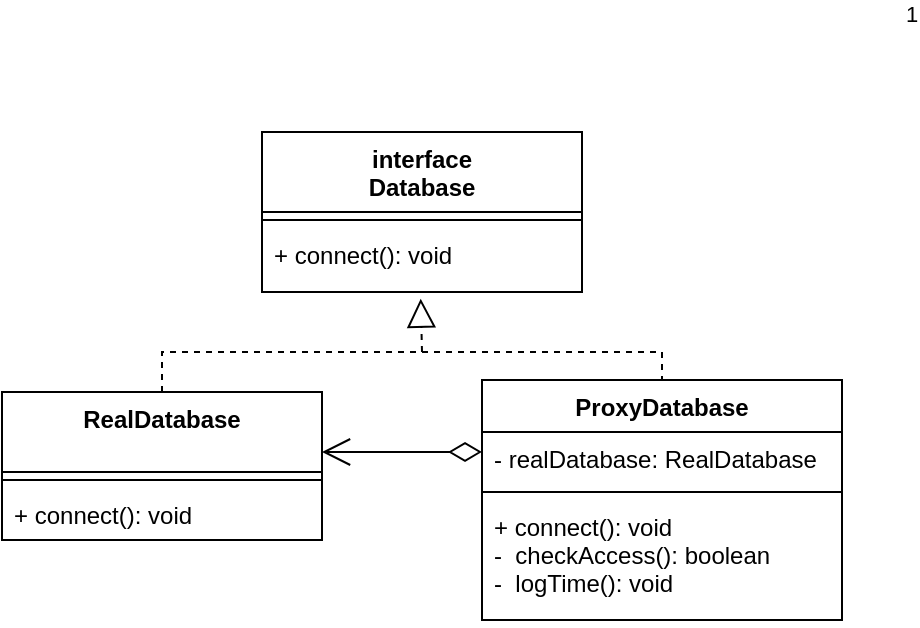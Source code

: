 <mxfile version="20.5.1" type="device"><diagram id="bew0-MUrdSmcqB1JRPaL" name="Страница 1"><mxGraphModel dx="704" dy="611" grid="1" gridSize="10" guides="1" tooltips="1" connect="1" arrows="1" fold="1" page="1" pageScale="1" pageWidth="413" pageHeight="291" math="0" shadow="0"><root><mxCell id="0"/><mxCell id="1" parent="0"/><mxCell id="3nOUOw_pakpiP4RcnFFB-1" value="interface&#10;Database" style="swimlane;fontStyle=1;align=center;verticalAlign=top;childLayout=stackLayout;horizontal=1;startSize=40;horizontalStack=0;resizeParent=1;resizeParentMax=0;resizeLast=0;collapsible=1;marginBottom=0;" vertex="1" parent="1"><mxGeometry x="710" y="120" width="160" height="80" as="geometry"/></mxCell><mxCell id="3nOUOw_pakpiP4RcnFFB-3" value="" style="line;strokeWidth=1;fillColor=none;align=left;verticalAlign=middle;spacingTop=-1;spacingLeft=3;spacingRight=3;rotatable=0;labelPosition=right;points=[];portConstraint=eastwest;strokeColor=inherit;" vertex="1" parent="3nOUOw_pakpiP4RcnFFB-1"><mxGeometry y="40" width="160" height="8" as="geometry"/></mxCell><mxCell id="3nOUOw_pakpiP4RcnFFB-4" value="+ connect(): void" style="text;strokeColor=none;fillColor=none;align=left;verticalAlign=top;spacingLeft=4;spacingRight=4;overflow=hidden;rotatable=0;points=[[0,0.5],[1,0.5]];portConstraint=eastwest;" vertex="1" parent="3nOUOw_pakpiP4RcnFFB-1"><mxGeometry y="48" width="160" height="32" as="geometry"/></mxCell><mxCell id="3nOUOw_pakpiP4RcnFFB-9" value="RealDatabase" style="swimlane;fontStyle=1;align=center;verticalAlign=top;childLayout=stackLayout;horizontal=1;startSize=40;horizontalStack=0;resizeParent=1;resizeParentMax=0;resizeLast=0;collapsible=1;marginBottom=0;" vertex="1" parent="1"><mxGeometry x="580" y="250" width="160" height="74" as="geometry"/></mxCell><mxCell id="3nOUOw_pakpiP4RcnFFB-10" value="" style="line;strokeWidth=1;fillColor=none;align=left;verticalAlign=middle;spacingTop=-1;spacingLeft=3;spacingRight=3;rotatable=0;labelPosition=right;points=[];portConstraint=eastwest;strokeColor=inherit;" vertex="1" parent="3nOUOw_pakpiP4RcnFFB-9"><mxGeometry y="40" width="160" height="8" as="geometry"/></mxCell><mxCell id="3nOUOw_pakpiP4RcnFFB-11" value="+ connect(): void" style="text;strokeColor=none;fillColor=none;align=left;verticalAlign=top;spacingLeft=4;spacingRight=4;overflow=hidden;rotatable=0;points=[[0,0.5],[1,0.5]];portConstraint=eastwest;" vertex="1" parent="3nOUOw_pakpiP4RcnFFB-9"><mxGeometry y="48" width="160" height="26" as="geometry"/></mxCell><mxCell id="3nOUOw_pakpiP4RcnFFB-12" value="ProxyDatabase" style="swimlane;fontStyle=1;align=center;verticalAlign=top;childLayout=stackLayout;horizontal=1;startSize=26;horizontalStack=0;resizeParent=1;resizeParentMax=0;resizeLast=0;collapsible=1;marginBottom=0;" vertex="1" parent="1"><mxGeometry x="820" y="244" width="180" height="120" as="geometry"/></mxCell><mxCell id="3nOUOw_pakpiP4RcnFFB-13" value="- realDatabase: RealDatabase" style="text;strokeColor=none;fillColor=none;align=left;verticalAlign=top;spacingLeft=4;spacingRight=4;overflow=hidden;rotatable=0;points=[[0,0.5],[1,0.5]];portConstraint=eastwest;" vertex="1" parent="3nOUOw_pakpiP4RcnFFB-12"><mxGeometry y="26" width="180" height="26" as="geometry"/></mxCell><mxCell id="3nOUOw_pakpiP4RcnFFB-14" value="" style="line;strokeWidth=1;fillColor=none;align=left;verticalAlign=middle;spacingTop=-1;spacingLeft=3;spacingRight=3;rotatable=0;labelPosition=right;points=[];portConstraint=eastwest;strokeColor=inherit;" vertex="1" parent="3nOUOw_pakpiP4RcnFFB-12"><mxGeometry y="52" width="180" height="8" as="geometry"/></mxCell><mxCell id="3nOUOw_pakpiP4RcnFFB-15" value="+ connect(): void&#10;-  checkAccess(): boolean&#10;-  logTime(): void" style="text;strokeColor=none;fillColor=none;align=left;verticalAlign=top;spacingLeft=4;spacingRight=4;overflow=hidden;rotatable=0;points=[[0,0.5],[1,0.5]];portConstraint=eastwest;" vertex="1" parent="3nOUOw_pakpiP4RcnFFB-12"><mxGeometry y="60" width="180" height="60" as="geometry"/></mxCell><mxCell id="3nOUOw_pakpiP4RcnFFB-16" value="" style="endArrow=block;dashed=1;endFill=0;endSize=12;html=1;rounded=0;exitX=0.5;exitY=0;exitDx=0;exitDy=0;entryX=0.496;entryY=1.104;entryDx=0;entryDy=0;entryPerimeter=0;" edge="1" parent="1" source="3nOUOw_pakpiP4RcnFFB-9" target="3nOUOw_pakpiP4RcnFFB-4"><mxGeometry width="160" relative="1" as="geometry"><mxPoint x="710" y="320" as="sourcePoint"/><mxPoint x="790" y="220" as="targetPoint"/><Array as="points"><mxPoint x="660" y="230"/><mxPoint x="790" y="230"/></Array></mxGeometry></mxCell><mxCell id="3nOUOw_pakpiP4RcnFFB-17" value="" style="endArrow=none;dashed=1;html=1;rounded=0;entryX=0.5;entryY=0;entryDx=0;entryDy=0;" edge="1" parent="1" target="3nOUOw_pakpiP4RcnFFB-12"><mxGeometry width="50" height="50" relative="1" as="geometry"><mxPoint x="790" y="230" as="sourcePoint"/><mxPoint x="810" y="300" as="targetPoint"/><Array as="points"><mxPoint x="910" y="230"/></Array></mxGeometry></mxCell><mxCell id="3nOUOw_pakpiP4RcnFFB-18" value="1" style="endArrow=open;html=1;endSize=12;startArrow=diamondThin;startSize=14;startFill=0;edgeStyle=orthogonalEdgeStyle;align=left;verticalAlign=bottom;rounded=0;" edge="1" parent="1"><mxGeometry x="-1" y="-297" relative="1" as="geometry"><mxPoint x="820" y="280" as="sourcePoint"/><mxPoint x="740" y="280" as="targetPoint"/><mxPoint x="210" y="87" as="offset"/></mxGeometry></mxCell></root></mxGraphModel></diagram></mxfile>